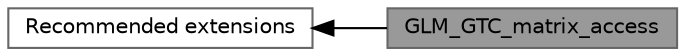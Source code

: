 digraph "GLM_GTC_matrix_access"
{
 // LATEX_PDF_SIZE
  bgcolor="transparent";
  edge [fontname=Helvetica,fontsize=10,labelfontname=Helvetica,labelfontsize=10];
  node [fontname=Helvetica,fontsize=10,shape=box,height=0.2,width=0.4];
  rankdir=LR;
  Node2 [id="Node000002",label="Recommended extensions",height=0.2,width=0.4,color="grey40", fillcolor="white", style="filled",URL="$group__gtc.html",tooltip="Additional features not specified by GLSL specification."];
  Node1 [id="Node000001",label="GLM_GTC_matrix_access",height=0.2,width=0.4,color="gray40", fillcolor="grey60", style="filled", fontcolor="black",tooltip=" "];
  Node2->Node1 [shape=plaintext, dir="back", style="solid"];
}

